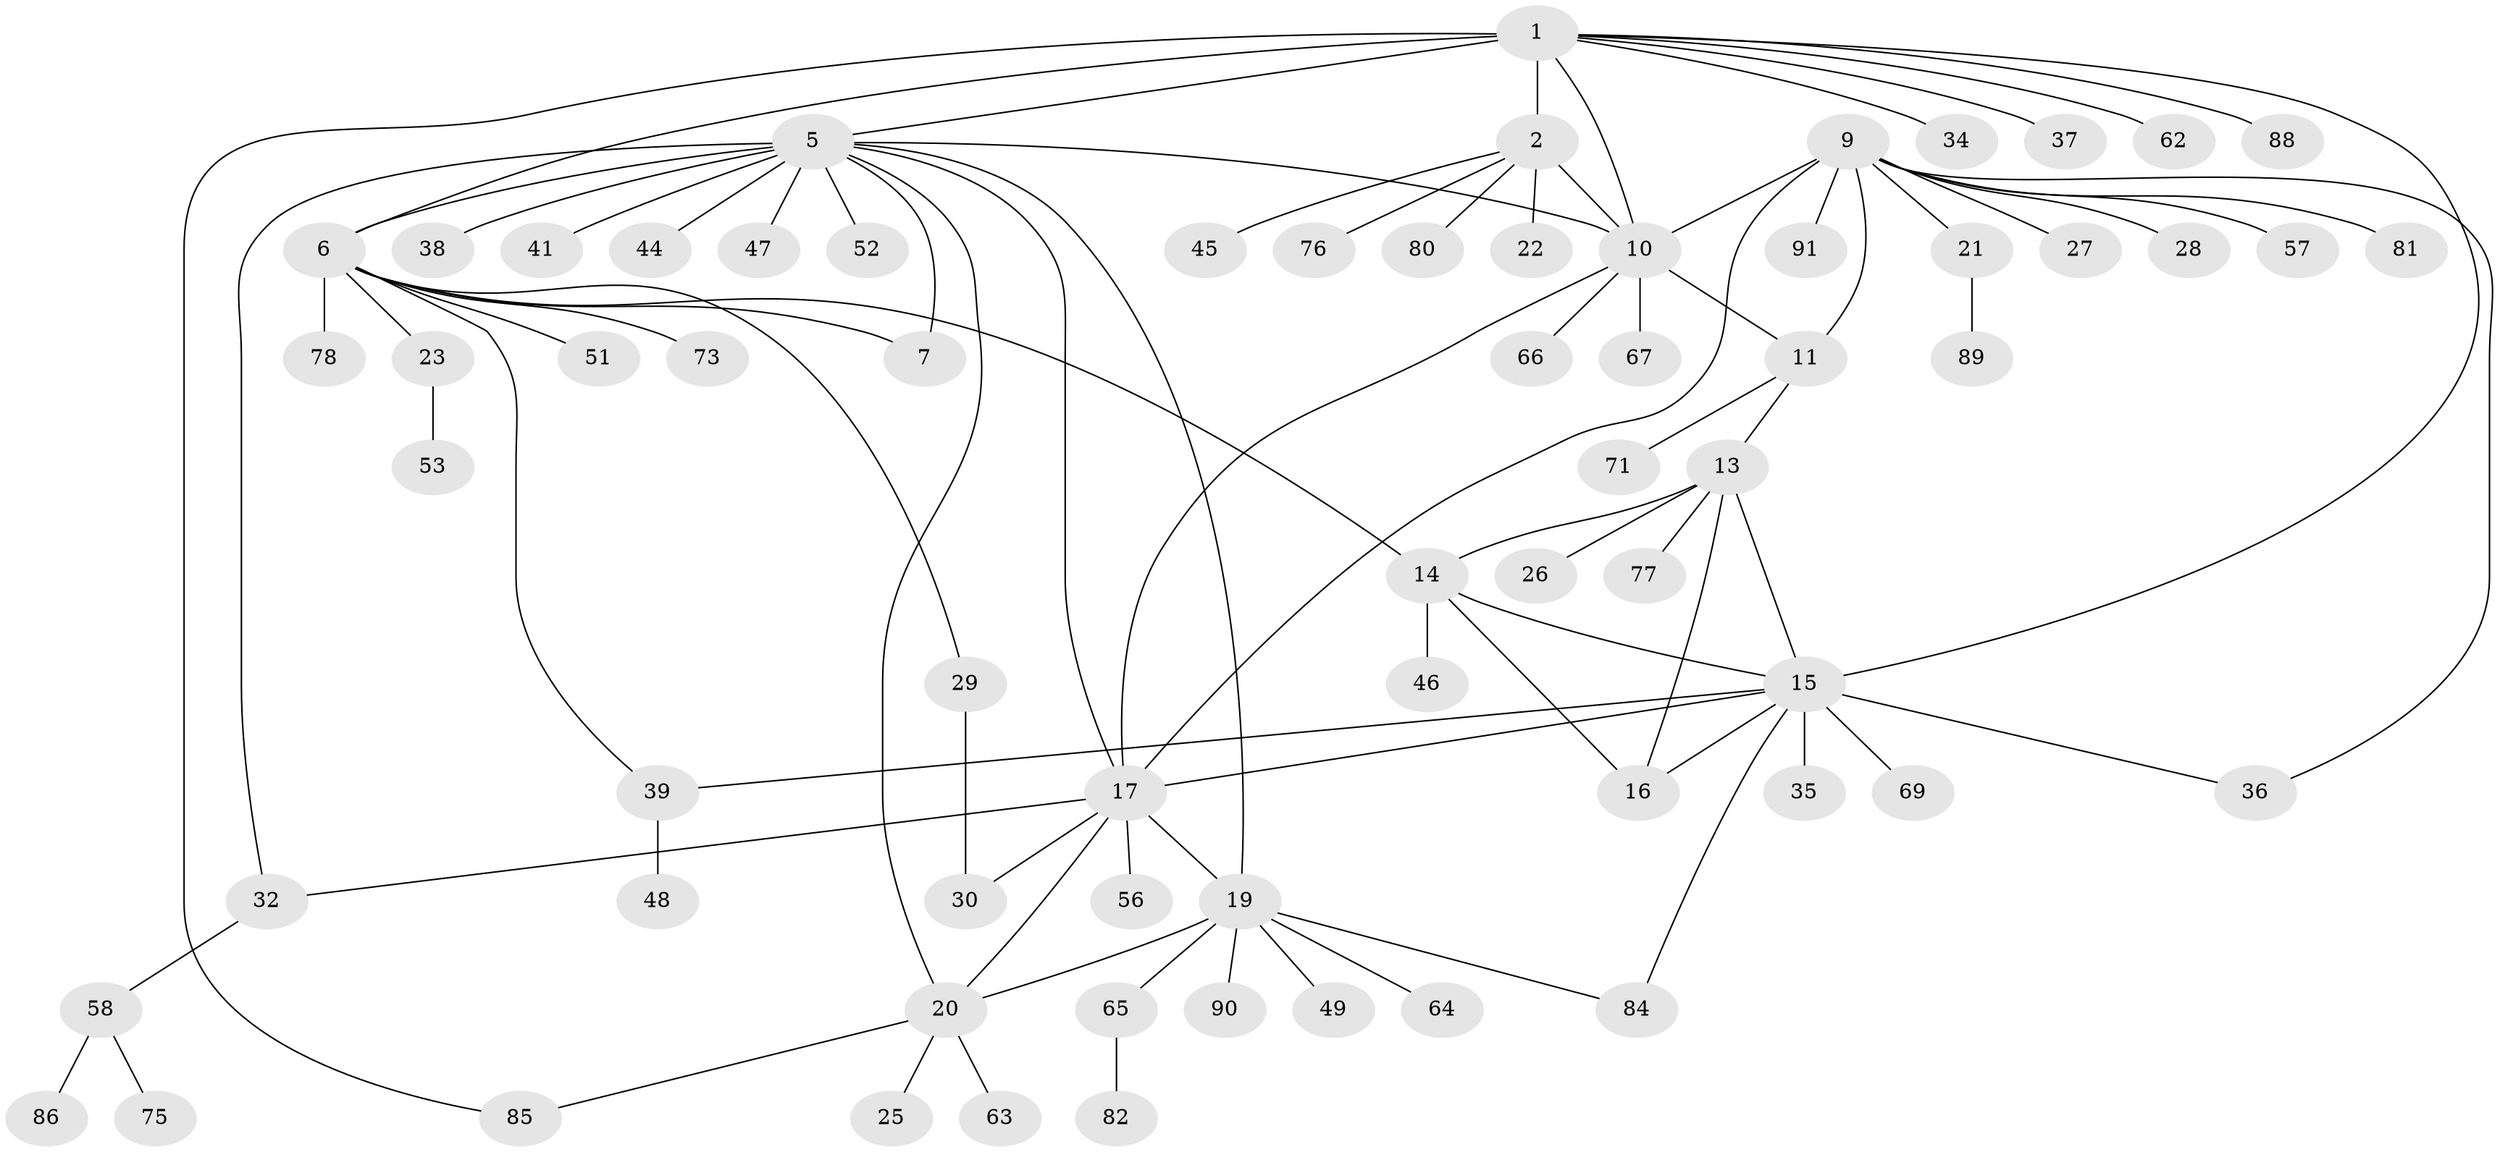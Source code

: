 // original degree distribution, {4: 0.04395604395604396, 3: 0.07692307692307693, 11: 0.02197802197802198, 8: 0.03296703296703297, 9: 0.02197802197802198, 7: 0.054945054945054944, 5: 0.01098901098901099, 6: 0.03296703296703297, 2: 0.16483516483516483, 1: 0.5384615384615384}
// Generated by graph-tools (version 1.1) at 2025/42/03/06/25 10:42:08]
// undirected, 67 vertices, 88 edges
graph export_dot {
graph [start="1"]
  node [color=gray90,style=filled];
  1 [super="+3"];
  2 [super="+4"];
  5 [super="+18"];
  6 [super="+8"];
  7;
  9 [super="+12"];
  10 [super="+42"];
  11;
  13 [super="+61"];
  14 [super="+50"];
  15 [super="+43"];
  16 [super="+31"];
  17 [super="+72"];
  19 [super="+54"];
  20 [super="+74"];
  21 [super="+83"];
  22 [super="+24"];
  23;
  25;
  26 [super="+33"];
  27;
  28 [super="+60"];
  29 [super="+40"];
  30;
  32 [super="+59"];
  34;
  35 [super="+55"];
  36;
  37;
  38;
  39;
  41;
  44;
  45;
  46;
  47 [super="+87"];
  48 [super="+68"];
  49;
  51;
  52;
  53 [super="+79"];
  56;
  57;
  58 [super="+70"];
  62;
  63;
  64;
  65;
  66;
  67;
  69;
  71;
  73;
  75;
  76;
  77;
  78;
  80;
  81;
  82;
  84;
  85;
  86;
  88;
  89;
  90;
  91;
  1 -- 2 [weight=4];
  1 -- 15;
  1 -- 34;
  1 -- 37;
  1 -- 10;
  1 -- 85;
  1 -- 88;
  1 -- 62;
  1 -- 5;
  1 -- 6;
  2 -- 76;
  2 -- 45;
  2 -- 80;
  2 -- 22;
  2 -- 10;
  5 -- 6 [weight=2];
  5 -- 7;
  5 -- 10;
  5 -- 32;
  5 -- 38;
  5 -- 44;
  5 -- 52;
  5 -- 17;
  5 -- 19;
  5 -- 20;
  5 -- 41;
  5 -- 47;
  6 -- 7 [weight=2];
  6 -- 29;
  6 -- 39;
  6 -- 51;
  6 -- 78;
  6 -- 23;
  6 -- 73;
  6 -- 14;
  9 -- 10 [weight=2];
  9 -- 11 [weight=2];
  9 -- 21;
  9 -- 36;
  9 -- 57;
  9 -- 81;
  9 -- 91;
  9 -- 17;
  9 -- 27;
  9 -- 28;
  10 -- 11;
  10 -- 66;
  10 -- 17;
  10 -- 67;
  11 -- 13;
  11 -- 71;
  13 -- 14;
  13 -- 15;
  13 -- 16;
  13 -- 26;
  13 -- 77;
  14 -- 15;
  14 -- 16;
  14 -- 46;
  15 -- 16;
  15 -- 17;
  15 -- 35;
  15 -- 36;
  15 -- 39;
  15 -- 69;
  15 -- 84;
  17 -- 19;
  17 -- 20;
  17 -- 30;
  17 -- 32;
  17 -- 56;
  19 -- 20;
  19 -- 49;
  19 -- 64;
  19 -- 84;
  19 -- 65;
  19 -- 90;
  20 -- 25;
  20 -- 63;
  20 -- 85;
  21 -- 89;
  23 -- 53;
  29 -- 30;
  32 -- 58;
  39 -- 48;
  58 -- 75;
  58 -- 86;
  65 -- 82;
}
